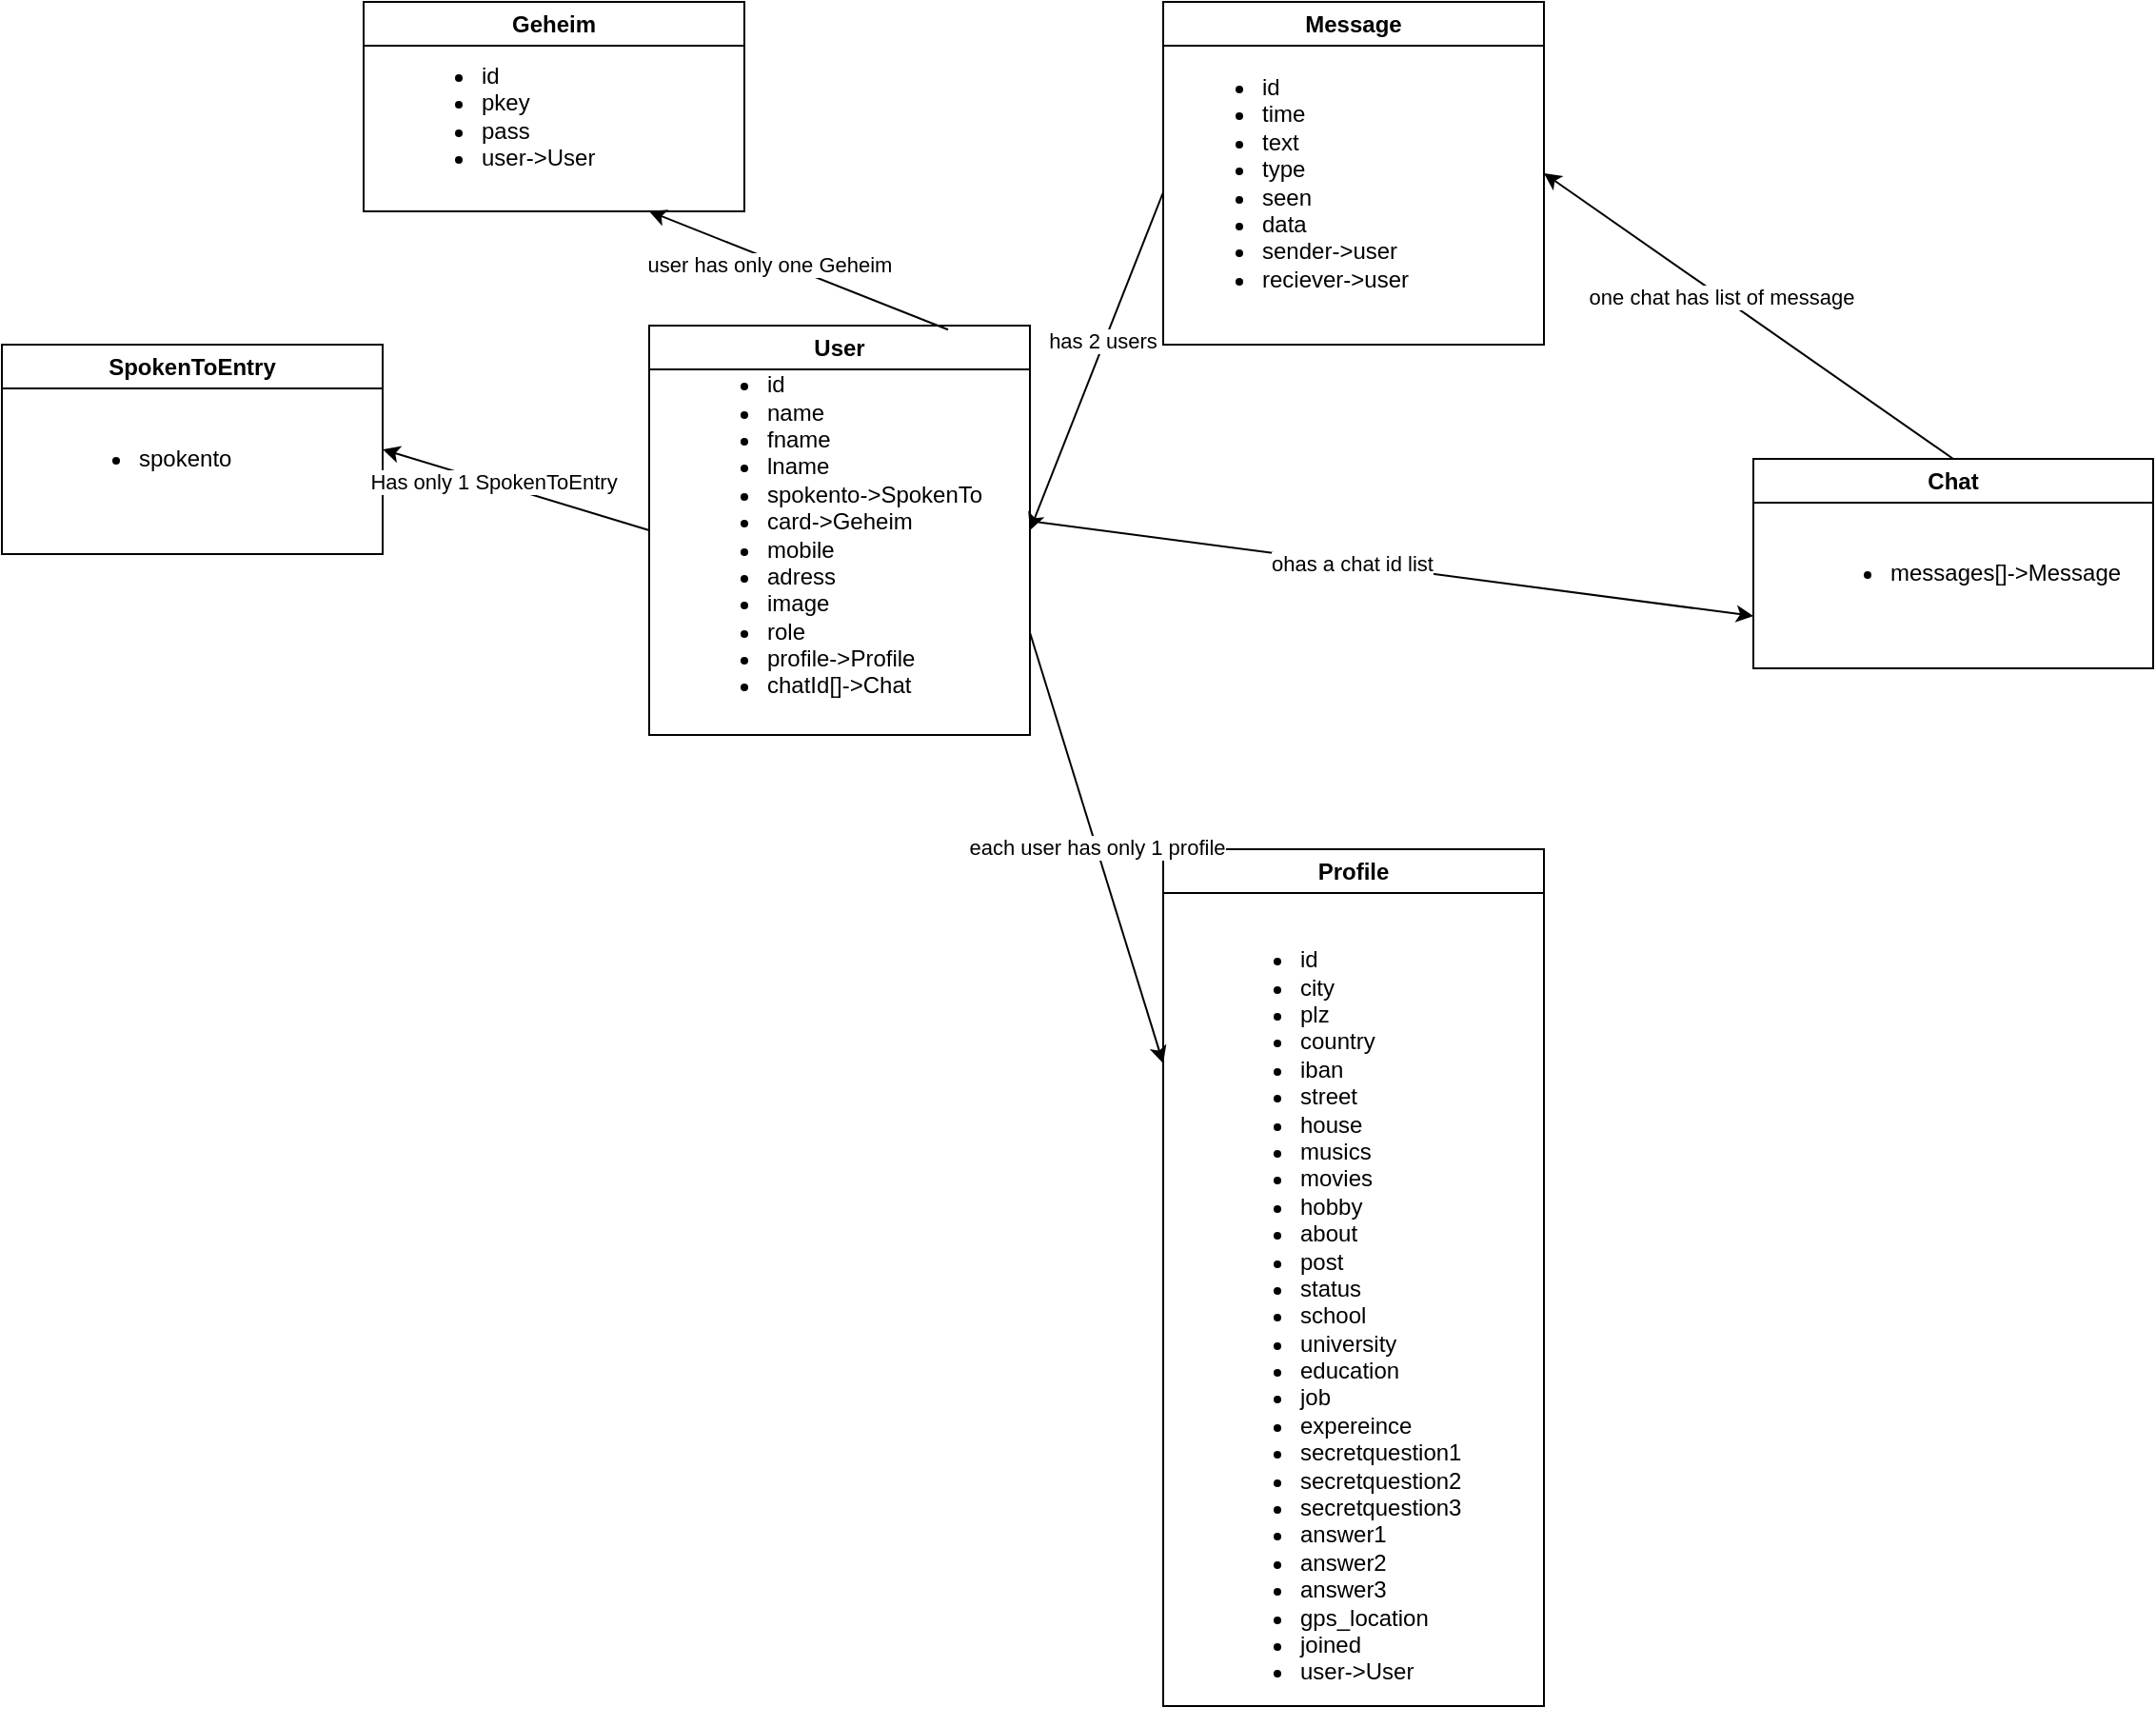<mxfile version="21.3.8" type="device">
  <diagram name="Page-1" id="CKF1u6Rst-YMBDRmrB7D">
    <mxGraphModel dx="2450" dy="1791" grid="1" gridSize="10" guides="1" tooltips="1" connect="1" arrows="1" fold="1" page="1" pageScale="1" pageWidth="850" pageHeight="1100" math="0" shadow="0">
      <root>
        <mxCell id="0" />
        <mxCell id="1" parent="0" />
        <mxCell id="XNub59OBUSA6UeJEkzTQ-3" value="Message" style="swimlane;whiteSpace=wrap;html=1;" vertex="1" parent="1">
          <mxGeometry x="600" y="-120" width="200" height="180" as="geometry" />
        </mxCell>
        <mxCell id="XNub59OBUSA6UeJEkzTQ-4" value="&lt;ul&gt;&lt;li&gt;id&lt;/li&gt;&lt;li&gt;time&lt;/li&gt;&lt;li&gt;text&lt;/li&gt;&lt;li&gt;type&lt;/li&gt;&lt;li&gt;seen&lt;/li&gt;&lt;li&gt;data&lt;/li&gt;&lt;li&gt;sender-&amp;gt;user&lt;/li&gt;&lt;li&gt;reciever-&amp;gt;user&lt;/li&gt;&lt;/ul&gt;" style="text;html=1;align=left;verticalAlign=middle;resizable=0;points=[];autosize=1;strokeColor=none;fillColor=none;" vertex="1" parent="XNub59OBUSA6UeJEkzTQ-3">
          <mxGeometry x="10" y="20" width="140" height="150" as="geometry" />
        </mxCell>
        <mxCell id="XNub59OBUSA6UeJEkzTQ-6" value="User" style="swimlane;whiteSpace=wrap;html=1;" vertex="1" parent="1">
          <mxGeometry x="330" y="50" width="200" height="215" as="geometry" />
        </mxCell>
        <mxCell id="XNub59OBUSA6UeJEkzTQ-7" value="&lt;ul&gt;&lt;li&gt;id&lt;/li&gt;&lt;li&gt;name&lt;/li&gt;&lt;li&gt;fname&lt;/li&gt;&lt;li&gt;lname&lt;/li&gt;&lt;li&gt;spokento-&amp;gt;SpokenTo&lt;/li&gt;&lt;li&gt;card-&amp;gt;Geheim&lt;/li&gt;&lt;li&gt;mobile&lt;/li&gt;&lt;li&gt;adress&lt;/li&gt;&lt;li&gt;image&lt;/li&gt;&lt;li&gt;role&lt;/li&gt;&lt;li&gt;profile-&amp;gt;Profile&lt;/li&gt;&lt;li&gt;chatId[]-&amp;gt;Chat&lt;/li&gt;&lt;/ul&gt;" style="text;html=1;align=left;verticalAlign=middle;resizable=0;points=[];autosize=1;strokeColor=none;fillColor=none;" vertex="1" parent="XNub59OBUSA6UeJEkzTQ-6">
          <mxGeometry x="20" y="5" width="180" height="210" as="geometry" />
        </mxCell>
        <mxCell id="XNub59OBUSA6UeJEkzTQ-8" value="Profile" style="swimlane;whiteSpace=wrap;html=1;" vertex="1" parent="1">
          <mxGeometry x="600" y="325" width="200" height="450" as="geometry" />
        </mxCell>
        <mxCell id="XNub59OBUSA6UeJEkzTQ-9" value="&lt;ul&gt;&lt;li&gt;id&lt;/li&gt;&lt;li&gt;city&lt;/li&gt;&lt;li&gt;plz&lt;/li&gt;&lt;li&gt;country&lt;/li&gt;&lt;li&gt;iban&lt;/li&gt;&lt;li&gt;street&lt;/li&gt;&lt;li&gt;house&lt;/li&gt;&lt;li&gt;musics&lt;/li&gt;&lt;li&gt;movies&lt;/li&gt;&lt;li&gt;hobby&lt;/li&gt;&lt;li&gt;about&lt;/li&gt;&lt;li&gt;post&lt;/li&gt;&lt;li&gt;status&lt;/li&gt;&lt;li&gt;school&lt;/li&gt;&lt;li&gt;university&lt;/li&gt;&lt;li&gt;education&lt;/li&gt;&lt;li&gt;job&lt;/li&gt;&lt;li&gt;expereince&lt;/li&gt;&lt;li&gt;secretquestion1&lt;/li&gt;&lt;li style=&quot;border-color: var(--border-color);&quot;&gt;secretquestion2&lt;/li&gt;&lt;li style=&quot;border-color: var(--border-color);&quot;&gt;secretquestion3&lt;/li&gt;&lt;li style=&quot;border-color: var(--border-color);&quot;&gt;answer1&lt;/li&gt;&lt;li style=&quot;border-color: var(--border-color);&quot;&gt;answer2&lt;/li&gt;&lt;li style=&quot;border-color: var(--border-color);&quot;&gt;answer3&lt;/li&gt;&lt;li style=&quot;border-color: var(--border-color);&quot;&gt;gps_location&lt;/li&gt;&lt;li style=&quot;border-color: var(--border-color);&quot;&gt;joined&lt;/li&gt;&lt;li style=&quot;border-color: var(--border-color);&quot;&gt;user-&amp;gt;User&lt;/li&gt;&lt;/ul&gt;" style="text;html=1;align=left;verticalAlign=middle;resizable=0;points=[];autosize=1;strokeColor=none;fillColor=none;" vertex="1" parent="XNub59OBUSA6UeJEkzTQ-8">
          <mxGeometry x="30" y="30" width="150" height="430" as="geometry" />
        </mxCell>
        <mxCell id="XNub59OBUSA6UeJEkzTQ-10" value="Geheim" style="swimlane;whiteSpace=wrap;html=1;" vertex="1" parent="1">
          <mxGeometry x="180" y="-120" width="200" height="110" as="geometry" />
        </mxCell>
        <mxCell id="XNub59OBUSA6UeJEkzTQ-12" value="&lt;ul&gt;&lt;li&gt;id&lt;/li&gt;&lt;li&gt;pkey&lt;/li&gt;&lt;li&gt;pass&lt;/li&gt;&lt;li&gt;user-&amp;gt;User&lt;/li&gt;&lt;/ul&gt;" style="text;html=1;align=left;verticalAlign=middle;resizable=0;points=[];autosize=1;strokeColor=none;fillColor=none;" vertex="1" parent="XNub59OBUSA6UeJEkzTQ-10">
          <mxGeometry x="20" y="10" width="120" height="100" as="geometry" />
        </mxCell>
        <mxCell id="XNub59OBUSA6UeJEkzTQ-13" value="SpokenToEntry" style="swimlane;whiteSpace=wrap;html=1;" vertex="1" parent="1">
          <mxGeometry x="-10" y="60" width="200" height="110" as="geometry" />
        </mxCell>
        <mxCell id="XNub59OBUSA6UeJEkzTQ-14" value="&lt;ul&gt;&lt;li&gt;spokento&lt;/li&gt;&lt;/ul&gt;" style="text;html=1;align=left;verticalAlign=middle;resizable=0;points=[];autosize=1;strokeColor=none;fillColor=none;" vertex="1" parent="XNub59OBUSA6UeJEkzTQ-13">
          <mxGeometry x="30" y="35" width="110" height="50" as="geometry" />
        </mxCell>
        <mxCell id="XNub59OBUSA6UeJEkzTQ-15" value="Chat" style="swimlane;whiteSpace=wrap;html=1;" vertex="1" parent="1">
          <mxGeometry x="910" y="120" width="210" height="110" as="geometry" />
        </mxCell>
        <mxCell id="XNub59OBUSA6UeJEkzTQ-16" value="&lt;ul&gt;&lt;li&gt;messages[]-&amp;gt;Message&lt;/li&gt;&lt;/ul&gt;" style="text;html=1;align=left;verticalAlign=middle;resizable=0;points=[];autosize=1;strokeColor=none;fillColor=none;" vertex="1" parent="XNub59OBUSA6UeJEkzTQ-15">
          <mxGeometry x="30" y="35" width="180" height="50" as="geometry" />
        </mxCell>
        <mxCell id="XNub59OBUSA6UeJEkzTQ-18" value="" style="endArrow=classic;html=1;rounded=0;entryX=1;entryY=0.5;entryDx=0;entryDy=0;" edge="1" parent="1" target="XNub59OBUSA6UeJEkzTQ-6">
          <mxGeometry width="50" height="50" relative="1" as="geometry">
            <mxPoint x="600" y="-20" as="sourcePoint" />
            <mxPoint x="450" y="70" as="targetPoint" />
          </mxGeometry>
        </mxCell>
        <mxCell id="XNub59OBUSA6UeJEkzTQ-19" value="has 2 users" style="edgeLabel;html=1;align=center;verticalAlign=middle;resizable=0;points=[];" vertex="1" connectable="0" parent="XNub59OBUSA6UeJEkzTQ-18">
          <mxGeometry x="-0.115" y="-1" relative="1" as="geometry">
            <mxPoint as="offset" />
          </mxGeometry>
        </mxCell>
        <mxCell id="XNub59OBUSA6UeJEkzTQ-20" value="each user has only 1 profile" style="endArrow=classic;html=1;rounded=0;entryX=0;entryY=0.25;entryDx=0;entryDy=0;exitX=1;exitY=0.75;exitDx=0;exitDy=0;" edge="1" parent="1" source="XNub59OBUSA6UeJEkzTQ-6" target="XNub59OBUSA6UeJEkzTQ-8">
          <mxGeometry width="50" height="50" relative="1" as="geometry">
            <mxPoint x="400" y="260" as="sourcePoint" />
            <mxPoint x="530" y="360" as="targetPoint" />
          </mxGeometry>
        </mxCell>
        <mxCell id="XNub59OBUSA6UeJEkzTQ-21" value="" style="endArrow=classic;html=1;rounded=0;entryX=0.75;entryY=1;entryDx=0;entryDy=0;exitX=0.785;exitY=0.01;exitDx=0;exitDy=0;exitPerimeter=0;" edge="1" parent="1" source="XNub59OBUSA6UeJEkzTQ-6" target="XNub59OBUSA6UeJEkzTQ-10">
          <mxGeometry width="50" height="50" relative="1" as="geometry">
            <mxPoint x="370" y="40" as="sourcePoint" />
            <mxPoint x="450" y="40" as="targetPoint" />
          </mxGeometry>
        </mxCell>
        <mxCell id="XNub59OBUSA6UeJEkzTQ-22" value="user has only one Geheim" style="edgeLabel;html=1;align=center;verticalAlign=middle;resizable=0;points=[];" vertex="1" connectable="0" parent="XNub59OBUSA6UeJEkzTQ-21">
          <mxGeometry x="0.184" y="3" relative="1" as="geometry">
            <mxPoint as="offset" />
          </mxGeometry>
        </mxCell>
        <mxCell id="XNub59OBUSA6UeJEkzTQ-23" value="" style="endArrow=classic;html=1;rounded=0;entryX=1;entryY=0.5;entryDx=0;entryDy=0;exitX=0;exitY=0.5;exitDx=0;exitDy=0;" edge="1" parent="1" source="XNub59OBUSA6UeJEkzTQ-6" target="XNub59OBUSA6UeJEkzTQ-13">
          <mxGeometry width="50" height="50" relative="1" as="geometry">
            <mxPoint x="270" y="200" as="sourcePoint" />
            <mxPoint x="450" y="180" as="targetPoint" />
          </mxGeometry>
        </mxCell>
        <mxCell id="XNub59OBUSA6UeJEkzTQ-24" value="Has only 1 SpokenToEntry" style="edgeLabel;html=1;align=center;verticalAlign=middle;resizable=0;points=[];" vertex="1" connectable="0" parent="XNub59OBUSA6UeJEkzTQ-23">
          <mxGeometry x="0.16" y="-1" relative="1" as="geometry">
            <mxPoint x="-1" as="offset" />
          </mxGeometry>
        </mxCell>
        <mxCell id="XNub59OBUSA6UeJEkzTQ-25" value="" style="endArrow=classic;html=1;rounded=0;exitX=0.5;exitY=0;exitDx=0;exitDy=0;entryX=1;entryY=0.5;entryDx=0;entryDy=0;" edge="1" parent="1" source="XNub59OBUSA6UeJEkzTQ-15" target="XNub59OBUSA6UeJEkzTQ-3">
          <mxGeometry width="50" height="50" relative="1" as="geometry">
            <mxPoint x="400" y="100" as="sourcePoint" />
            <mxPoint x="450" y="50" as="targetPoint" />
          </mxGeometry>
        </mxCell>
        <mxCell id="XNub59OBUSA6UeJEkzTQ-26" value="one chat has list of message" style="edgeLabel;html=1;align=center;verticalAlign=middle;resizable=0;points=[];" vertex="1" connectable="0" parent="XNub59OBUSA6UeJEkzTQ-25">
          <mxGeometry x="0.14" relative="1" as="geometry">
            <mxPoint as="offset" />
          </mxGeometry>
        </mxCell>
        <mxCell id="XNub59OBUSA6UeJEkzTQ-27" value="" style="endArrow=classic;html=1;rounded=0;entryX=0;entryY=0.75;entryDx=0;entryDy=0;exitX=1.025;exitY=0.468;exitDx=0;exitDy=0;exitPerimeter=0;" edge="1" parent="1" source="XNub59OBUSA6UeJEkzTQ-7" target="XNub59OBUSA6UeJEkzTQ-15">
          <mxGeometry width="50" height="50" relative="1" as="geometry">
            <mxPoint x="400" y="90" as="sourcePoint" />
            <mxPoint x="450" y="40" as="targetPoint" />
          </mxGeometry>
        </mxCell>
        <mxCell id="XNub59OBUSA6UeJEkzTQ-28" value="ohas a chat id list" style="edgeLabel;html=1;align=center;verticalAlign=middle;resizable=0;points=[];" vertex="1" connectable="0" parent="XNub59OBUSA6UeJEkzTQ-27">
          <mxGeometry x="-0.125" relative="1" as="geometry">
            <mxPoint as="offset" />
          </mxGeometry>
        </mxCell>
      </root>
    </mxGraphModel>
  </diagram>
</mxfile>
